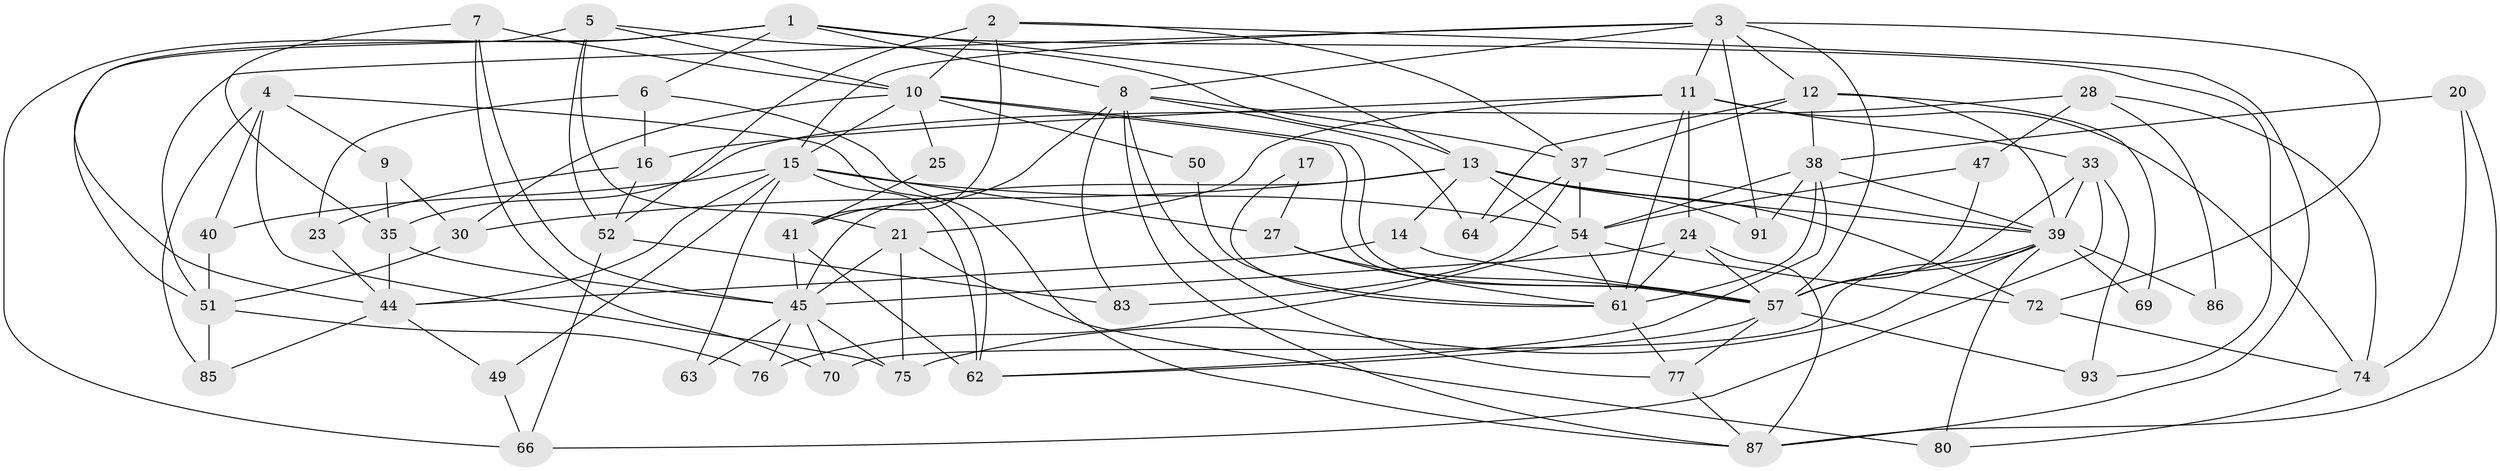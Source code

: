 // original degree distribution, {4: 0.21505376344086022, 3: 0.3333333333333333, 5: 0.1827956989247312, 6: 0.06451612903225806, 7: 0.043010752688172046, 2: 0.12903225806451613, 8: 0.021505376344086023, 10: 0.010752688172043012}
// Generated by graph-tools (version 1.1) at 2025/41/03/06/25 10:41:55]
// undirected, 60 vertices, 148 edges
graph export_dot {
graph [start="1"]
  node [color=gray90,style=filled];
  1 [super="+79"];
  2 [super="+71"];
  3 [super="+19"];
  4 [super="+18"];
  5;
  6;
  7 [super="+60"];
  8 [super="+46"];
  9;
  10 [super="+31"];
  11 [super="+34"];
  12 [super="+22"];
  13 [super="+32"];
  14;
  15 [super="+36"];
  16 [super="+29"];
  17;
  20;
  21 [super="+26"];
  23;
  24 [super="+78"];
  25;
  27 [super="+67"];
  28 [super="+55"];
  30 [super="+56"];
  33 [super="+59"];
  35 [super="+82"];
  37 [super="+53"];
  38 [super="+42"];
  39 [super="+89"];
  40 [super="+48"];
  41 [super="+43"];
  44 [super="+58"];
  45 [super="+88"];
  47;
  49;
  50;
  51 [super="+65"];
  52 [super="+73"];
  54 [super="+92"];
  57 [super="+68"];
  61 [super="+81"];
  62 [super="+84"];
  63;
  64;
  66;
  69;
  70;
  72;
  74 [super="+90"];
  75;
  76;
  77;
  80;
  83;
  85;
  86;
  87;
  91;
  93;
  1 -- 66;
  1 -- 13;
  1 -- 93;
  1 -- 6;
  1 -- 51;
  1 -- 8;
  2 -- 37;
  2 -- 52;
  2 -- 87;
  2 -- 41;
  2 -- 10;
  3 -- 51;
  3 -- 12;
  3 -- 72;
  3 -- 91;
  3 -- 11;
  3 -- 57;
  3 -- 15;
  3 -- 8;
  4 -- 85;
  4 -- 62;
  4 -- 40;
  4 -- 9;
  4 -- 75;
  5 -- 13;
  5 -- 52;
  5 -- 10;
  5 -- 44;
  5 -- 21;
  6 -- 87;
  6 -- 16;
  6 -- 23;
  7 -- 10 [weight=2];
  7 -- 70;
  7 -- 35;
  7 -- 45;
  8 -- 41;
  8 -- 64;
  8 -- 83;
  8 -- 37;
  8 -- 87;
  8 -- 77;
  9 -- 30;
  9 -- 35;
  10 -- 57;
  10 -- 57;
  10 -- 50;
  10 -- 25;
  10 -- 30;
  10 -- 15;
  11 -- 33;
  11 -- 21;
  11 -- 16;
  11 -- 61;
  11 -- 24;
  11 -- 74;
  12 -- 38;
  12 -- 64;
  12 -- 69;
  12 -- 39;
  12 -- 37;
  13 -- 39 [weight=2];
  13 -- 14;
  13 -- 30;
  13 -- 91;
  13 -- 72;
  13 -- 45;
  13 -- 54;
  14 -- 57;
  14 -- 44;
  15 -- 44;
  15 -- 49;
  15 -- 63;
  15 -- 62;
  15 -- 40;
  15 -- 27;
  15 -- 54;
  16 -- 23;
  16 -- 52;
  17 -- 61;
  17 -- 27;
  20 -- 38;
  20 -- 87;
  20 -- 74;
  21 -- 75;
  21 -- 80;
  21 -- 45;
  23 -- 44;
  24 -- 45;
  24 -- 87;
  24 -- 61;
  24 -- 57;
  25 -- 41;
  27 -- 61;
  27 -- 57;
  28 -- 86;
  28 -- 47;
  28 -- 35;
  28 -- 74;
  30 -- 51;
  33 -- 57;
  33 -- 66;
  33 -- 93;
  33 -- 39;
  35 -- 45;
  35 -- 44;
  37 -- 54;
  37 -- 83;
  37 -- 64;
  37 -- 39;
  38 -- 39;
  38 -- 61;
  38 -- 62;
  38 -- 91;
  38 -- 54;
  39 -- 69;
  39 -- 80;
  39 -- 86 [weight=2];
  39 -- 57;
  39 -- 70;
  39 -- 75;
  40 -- 51;
  41 -- 45;
  41 -- 62;
  44 -- 85;
  44 -- 49;
  45 -- 70;
  45 -- 76;
  45 -- 75;
  45 -- 63;
  47 -- 54;
  47 -- 57;
  49 -- 66;
  50 -- 61;
  51 -- 85;
  51 -- 76;
  52 -- 83;
  52 -- 66;
  54 -- 61;
  54 -- 72;
  54 -- 76;
  57 -- 77;
  57 -- 93;
  57 -- 62;
  61 -- 77;
  72 -- 74;
  74 -- 80;
  77 -- 87;
}
